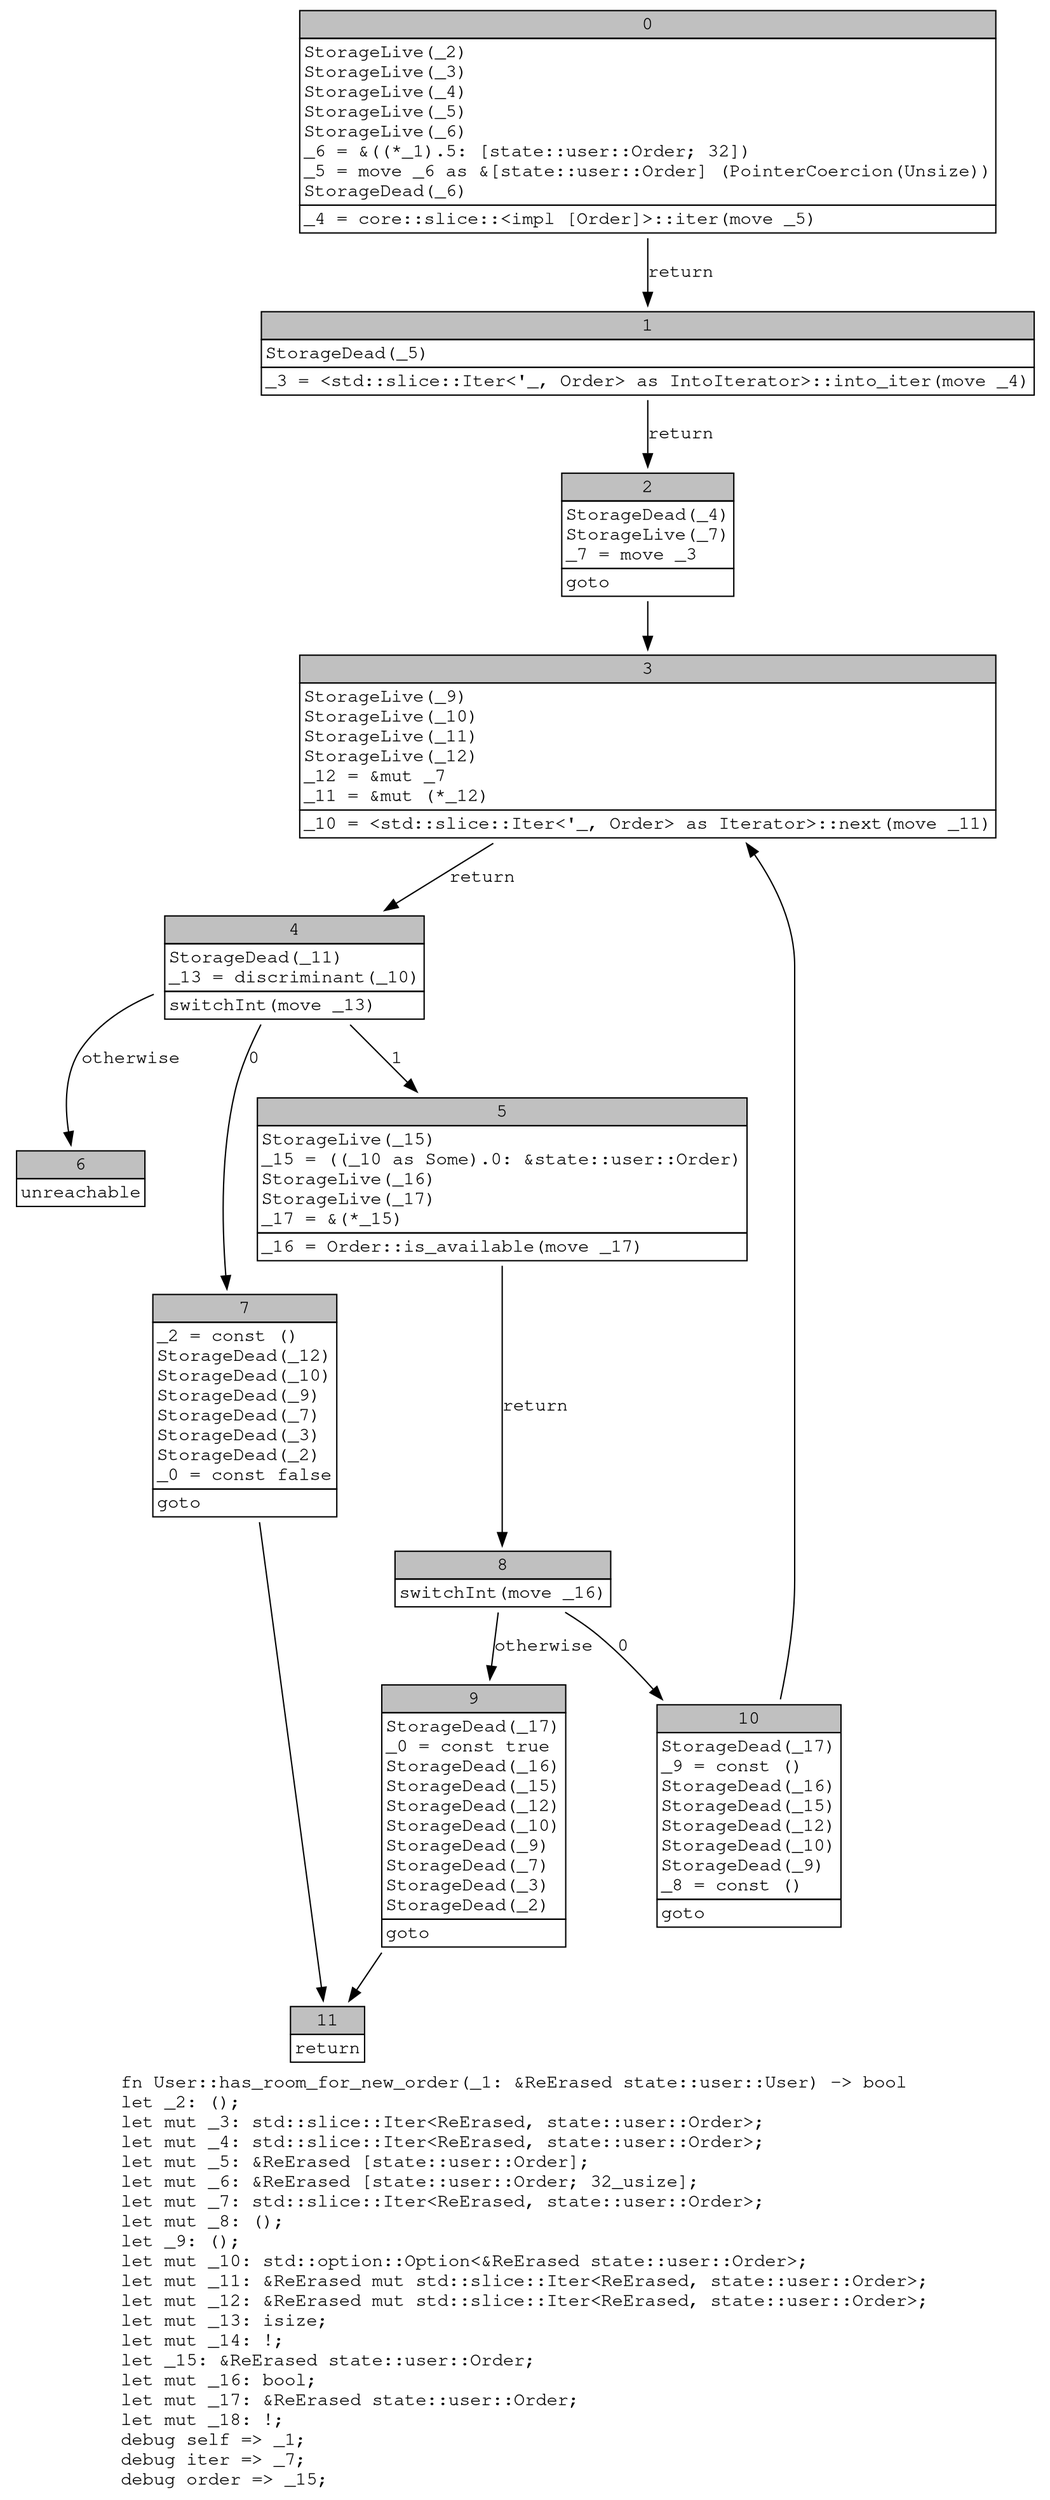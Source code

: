 digraph Mir_0_4321 {
    graph [fontname="Courier, monospace"];
    node [fontname="Courier, monospace"];
    edge [fontname="Courier, monospace"];
    label=<fn User::has_room_for_new_order(_1: &amp;ReErased state::user::User) -&gt; bool<br align="left"/>let _2: ();<br align="left"/>let mut _3: std::slice::Iter&lt;ReErased, state::user::Order&gt;;<br align="left"/>let mut _4: std::slice::Iter&lt;ReErased, state::user::Order&gt;;<br align="left"/>let mut _5: &amp;ReErased [state::user::Order];<br align="left"/>let mut _6: &amp;ReErased [state::user::Order; 32_usize];<br align="left"/>let mut _7: std::slice::Iter&lt;ReErased, state::user::Order&gt;;<br align="left"/>let mut _8: ();<br align="left"/>let _9: ();<br align="left"/>let mut _10: std::option::Option&lt;&amp;ReErased state::user::Order&gt;;<br align="left"/>let mut _11: &amp;ReErased mut std::slice::Iter&lt;ReErased, state::user::Order&gt;;<br align="left"/>let mut _12: &amp;ReErased mut std::slice::Iter&lt;ReErased, state::user::Order&gt;;<br align="left"/>let mut _13: isize;<br align="left"/>let mut _14: !;<br align="left"/>let _15: &amp;ReErased state::user::Order;<br align="left"/>let mut _16: bool;<br align="left"/>let mut _17: &amp;ReErased state::user::Order;<br align="left"/>let mut _18: !;<br align="left"/>debug self =&gt; _1;<br align="left"/>debug iter =&gt; _7;<br align="left"/>debug order =&gt; _15;<br align="left"/>>;
    bb0__0_4321 [shape="none", label=<<table border="0" cellborder="1" cellspacing="0"><tr><td bgcolor="gray" align="center" colspan="1">0</td></tr><tr><td align="left" balign="left">StorageLive(_2)<br/>StorageLive(_3)<br/>StorageLive(_4)<br/>StorageLive(_5)<br/>StorageLive(_6)<br/>_6 = &amp;((*_1).5: [state::user::Order; 32])<br/>_5 = move _6 as &amp;[state::user::Order] (PointerCoercion(Unsize))<br/>StorageDead(_6)<br/></td></tr><tr><td align="left">_4 = core::slice::&lt;impl [Order]&gt;::iter(move _5)</td></tr></table>>];
    bb1__0_4321 [shape="none", label=<<table border="0" cellborder="1" cellspacing="0"><tr><td bgcolor="gray" align="center" colspan="1">1</td></tr><tr><td align="left" balign="left">StorageDead(_5)<br/></td></tr><tr><td align="left">_3 = &lt;std::slice::Iter&lt;'_, Order&gt; as IntoIterator&gt;::into_iter(move _4)</td></tr></table>>];
    bb2__0_4321 [shape="none", label=<<table border="0" cellborder="1" cellspacing="0"><tr><td bgcolor="gray" align="center" colspan="1">2</td></tr><tr><td align="left" balign="left">StorageDead(_4)<br/>StorageLive(_7)<br/>_7 = move _3<br/></td></tr><tr><td align="left">goto</td></tr></table>>];
    bb3__0_4321 [shape="none", label=<<table border="0" cellborder="1" cellspacing="0"><tr><td bgcolor="gray" align="center" colspan="1">3</td></tr><tr><td align="left" balign="left">StorageLive(_9)<br/>StorageLive(_10)<br/>StorageLive(_11)<br/>StorageLive(_12)<br/>_12 = &amp;mut _7<br/>_11 = &amp;mut (*_12)<br/></td></tr><tr><td align="left">_10 = &lt;std::slice::Iter&lt;'_, Order&gt; as Iterator&gt;::next(move _11)</td></tr></table>>];
    bb4__0_4321 [shape="none", label=<<table border="0" cellborder="1" cellspacing="0"><tr><td bgcolor="gray" align="center" colspan="1">4</td></tr><tr><td align="left" balign="left">StorageDead(_11)<br/>_13 = discriminant(_10)<br/></td></tr><tr><td align="left">switchInt(move _13)</td></tr></table>>];
    bb5__0_4321 [shape="none", label=<<table border="0" cellborder="1" cellspacing="0"><tr><td bgcolor="gray" align="center" colspan="1">5</td></tr><tr><td align="left" balign="left">StorageLive(_15)<br/>_15 = ((_10 as Some).0: &amp;state::user::Order)<br/>StorageLive(_16)<br/>StorageLive(_17)<br/>_17 = &amp;(*_15)<br/></td></tr><tr><td align="left">_16 = Order::is_available(move _17)</td></tr></table>>];
    bb6__0_4321 [shape="none", label=<<table border="0" cellborder="1" cellspacing="0"><tr><td bgcolor="gray" align="center" colspan="1">6</td></tr><tr><td align="left">unreachable</td></tr></table>>];
    bb7__0_4321 [shape="none", label=<<table border="0" cellborder="1" cellspacing="0"><tr><td bgcolor="gray" align="center" colspan="1">7</td></tr><tr><td align="left" balign="left">_2 = const ()<br/>StorageDead(_12)<br/>StorageDead(_10)<br/>StorageDead(_9)<br/>StorageDead(_7)<br/>StorageDead(_3)<br/>StorageDead(_2)<br/>_0 = const false<br/></td></tr><tr><td align="left">goto</td></tr></table>>];
    bb8__0_4321 [shape="none", label=<<table border="0" cellborder="1" cellspacing="0"><tr><td bgcolor="gray" align="center" colspan="1">8</td></tr><tr><td align="left">switchInt(move _16)</td></tr></table>>];
    bb9__0_4321 [shape="none", label=<<table border="0" cellborder="1" cellspacing="0"><tr><td bgcolor="gray" align="center" colspan="1">9</td></tr><tr><td align="left" balign="left">StorageDead(_17)<br/>_0 = const true<br/>StorageDead(_16)<br/>StorageDead(_15)<br/>StorageDead(_12)<br/>StorageDead(_10)<br/>StorageDead(_9)<br/>StorageDead(_7)<br/>StorageDead(_3)<br/>StorageDead(_2)<br/></td></tr><tr><td align="left">goto</td></tr></table>>];
    bb10__0_4321 [shape="none", label=<<table border="0" cellborder="1" cellspacing="0"><tr><td bgcolor="gray" align="center" colspan="1">10</td></tr><tr><td align="left" balign="left">StorageDead(_17)<br/>_9 = const ()<br/>StorageDead(_16)<br/>StorageDead(_15)<br/>StorageDead(_12)<br/>StorageDead(_10)<br/>StorageDead(_9)<br/>_8 = const ()<br/></td></tr><tr><td align="left">goto</td></tr></table>>];
    bb11__0_4321 [shape="none", label=<<table border="0" cellborder="1" cellspacing="0"><tr><td bgcolor="gray" align="center" colspan="1">11</td></tr><tr><td align="left">return</td></tr></table>>];
    bb0__0_4321 -> bb1__0_4321 [label="return"];
    bb1__0_4321 -> bb2__0_4321 [label="return"];
    bb2__0_4321 -> bb3__0_4321 [label=""];
    bb3__0_4321 -> bb4__0_4321 [label="return"];
    bb4__0_4321 -> bb7__0_4321 [label="0"];
    bb4__0_4321 -> bb5__0_4321 [label="1"];
    bb4__0_4321 -> bb6__0_4321 [label="otherwise"];
    bb5__0_4321 -> bb8__0_4321 [label="return"];
    bb7__0_4321 -> bb11__0_4321 [label=""];
    bb8__0_4321 -> bb10__0_4321 [label="0"];
    bb8__0_4321 -> bb9__0_4321 [label="otherwise"];
    bb9__0_4321 -> bb11__0_4321 [label=""];
    bb10__0_4321 -> bb3__0_4321 [label=""];
}
